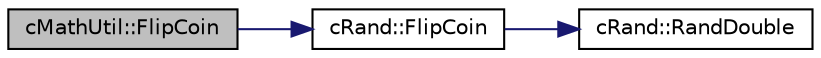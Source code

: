 digraph "cMathUtil::FlipCoin"
{
 // LATEX_PDF_SIZE
  edge [fontname="Helvetica",fontsize="10",labelfontname="Helvetica",labelfontsize="10"];
  node [fontname="Helvetica",fontsize="10",shape=record];
  rankdir="LR";
  Node1 [label="cMathUtil::FlipCoin",height=0.2,width=0.4,color="black", fillcolor="grey75", style="filled", fontcolor="black",tooltip=" "];
  Node1 -> Node2 [color="midnightblue",fontsize="10",style="solid",fontname="Helvetica"];
  Node2 [label="cRand::FlipCoin",height=0.2,width=0.4,color="black", fillcolor="white", style="filled",URL="$classc_rand.html#a6bce3a258b730bcf7f6968a5cb6d0413",tooltip=" "];
  Node2 -> Node3 [color="midnightblue",fontsize="10",style="solid",fontname="Helvetica"];
  Node3 [label="cRand::RandDouble",height=0.2,width=0.4,color="black", fillcolor="white", style="filled",URL="$classc_rand.html#a8fba23b9c1b891f924441902c1befcda",tooltip=" "];
}
